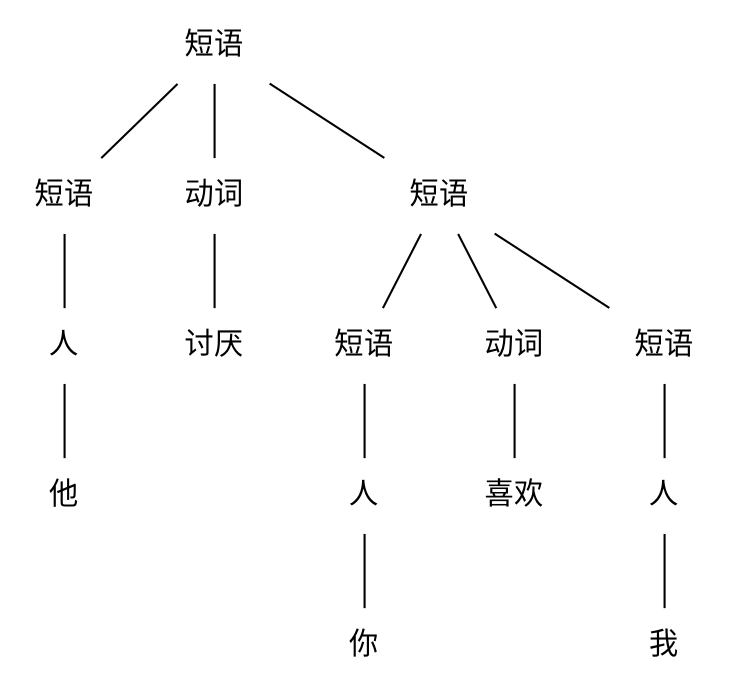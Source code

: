 /*
 * @Github: https://github.com/Certseeds/CS323_Compilers_2020F
 * @Organization: SUSTech
 * @Author: nanoseeds
 * @Date: 2020-10-18 20:26:46
 * @LastEditors: nanoseeds
 * @LastEditTime: 2020-10-18 20:45:18
 */
digraph G {
    node[shape=none];
    edge[dir=none,];

    短语1[label="短语"];
    
    短语2[label="短语"];
    动词1[label="动词"];
    短语3[label="短语"];
    
    人1[label="人"];

    短语4[label="短语"];

    动词2[label="动词"];
    
    短语5[label="短语"];
    

    人2[label="人"];
    人3[label="人"];

    短语1->短语2;
    短语1->动词1;
    短语1->短语3;
    
    短语2->人1;
    人1->他;
    动词1->讨厌;

    短语3->短语4;
    短语3->动词2;
    短语3->短语5;
    
    短语4->人2;
    动词2->喜欢;
    短语5->人3;

    人2->你;
    人3->我;
}